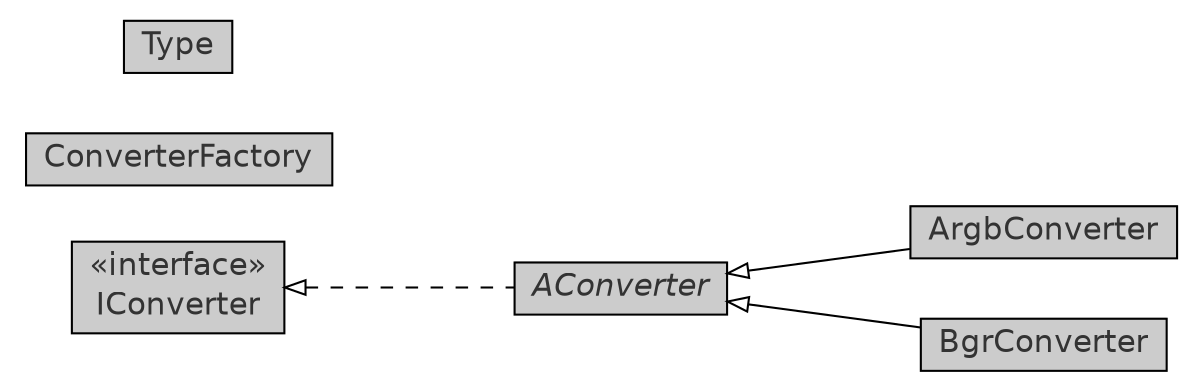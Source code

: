 #!/usr/local/bin/dot
#
# Class diagram 
# Generated by UmlGraph version 4.8 (http://www.spinellis.gr/sw/umlgraph)
#

digraph G {
	edge [fontname="Helvetica",fontsize=10,labelfontname="Helvetica",labelfontsize=10];
	node [fontname="Helvetica",fontsize=10,shape=plaintext];
	rankdir=LR;
	ranksep=1;
	// com.xuggle.xuggler.video.AConverter
	c1330 [label=<<table border="0" cellborder="1" cellspacing="0" cellpadding="2" port="p" bgcolor="grey80" href="./AConverter.html">
		<tr><td><table border="0" cellspacing="0" cellpadding="1">
			<tr><td><font face="Helvetica-Oblique"> AConverter </font></td></tr>
		</table></td></tr>
		</table>>, fontname="Helvetica", fontcolor="grey20", fontsize=15.0];
	// com.xuggle.xuggler.video.ConverterFactory
	c1331 [label=<<table border="0" cellborder="1" cellspacing="0" cellpadding="2" port="p" bgcolor="grey80" href="./ConverterFactory.html">
		<tr><td><table border="0" cellspacing="0" cellpadding="1">
			<tr><td> ConverterFactory </td></tr>
		</table></td></tr>
		</table>>, fontname="Helvetica", fontcolor="grey20", fontsize=15.0];
	// com.xuggle.xuggler.video.ConverterFactory.Type
	c1332 [label=<<table border="0" cellborder="1" cellspacing="0" cellpadding="2" port="p" bgcolor="grey80" href="./ConverterFactory.Type.html">
		<tr><td><table border="0" cellspacing="0" cellpadding="1">
			<tr><td> Type </td></tr>
		</table></td></tr>
		</table>>, fontname="Helvetica", fontcolor="grey20", fontsize=15.0];
	// com.xuggle.xuggler.video.ArgbConverter
	c1333 [label=<<table border="0" cellborder="1" cellspacing="0" cellpadding="2" port="p" bgcolor="grey80" href="./ArgbConverter.html">
		<tr><td><table border="0" cellspacing="0" cellpadding="1">
			<tr><td> ArgbConverter </td></tr>
		</table></td></tr>
		</table>>, fontname="Helvetica", fontcolor="grey20", fontsize=15.0];
	// com.xuggle.xuggler.video.IConverter
	c1334 [label=<<table border="0" cellborder="1" cellspacing="0" cellpadding="2" port="p" bgcolor="grey80" href="./IConverter.html">
		<tr><td><table border="0" cellspacing="0" cellpadding="1">
			<tr><td> &laquo;interface&raquo; </td></tr>
			<tr><td> IConverter </td></tr>
		</table></td></tr>
		</table>>, fontname="Helvetica", fontcolor="grey20", fontsize=15.0];
	// com.xuggle.xuggler.video.BgrConverter
	c1335 [label=<<table border="0" cellborder="1" cellspacing="0" cellpadding="2" port="p" bgcolor="grey80" href="./BgrConverter.html">
		<tr><td><table border="0" cellspacing="0" cellpadding="1">
			<tr><td> BgrConverter </td></tr>
		</table></td></tr>
		</table>>, fontname="Helvetica", fontcolor="grey20", fontsize=15.0];
	//com.xuggle.xuggler.video.AConverter implements com.xuggle.xuggler.video.IConverter
	c1334:p -> c1330:p [dir=back,arrowtail=empty,style=dashed];
	//com.xuggle.xuggler.video.ArgbConverter extends com.xuggle.xuggler.video.AConverter
	c1330:p -> c1333:p [dir=back,arrowtail=empty];
	//com.xuggle.xuggler.video.BgrConverter extends com.xuggle.xuggler.video.AConverter
	c1330:p -> c1335:p [dir=back,arrowtail=empty];
}

